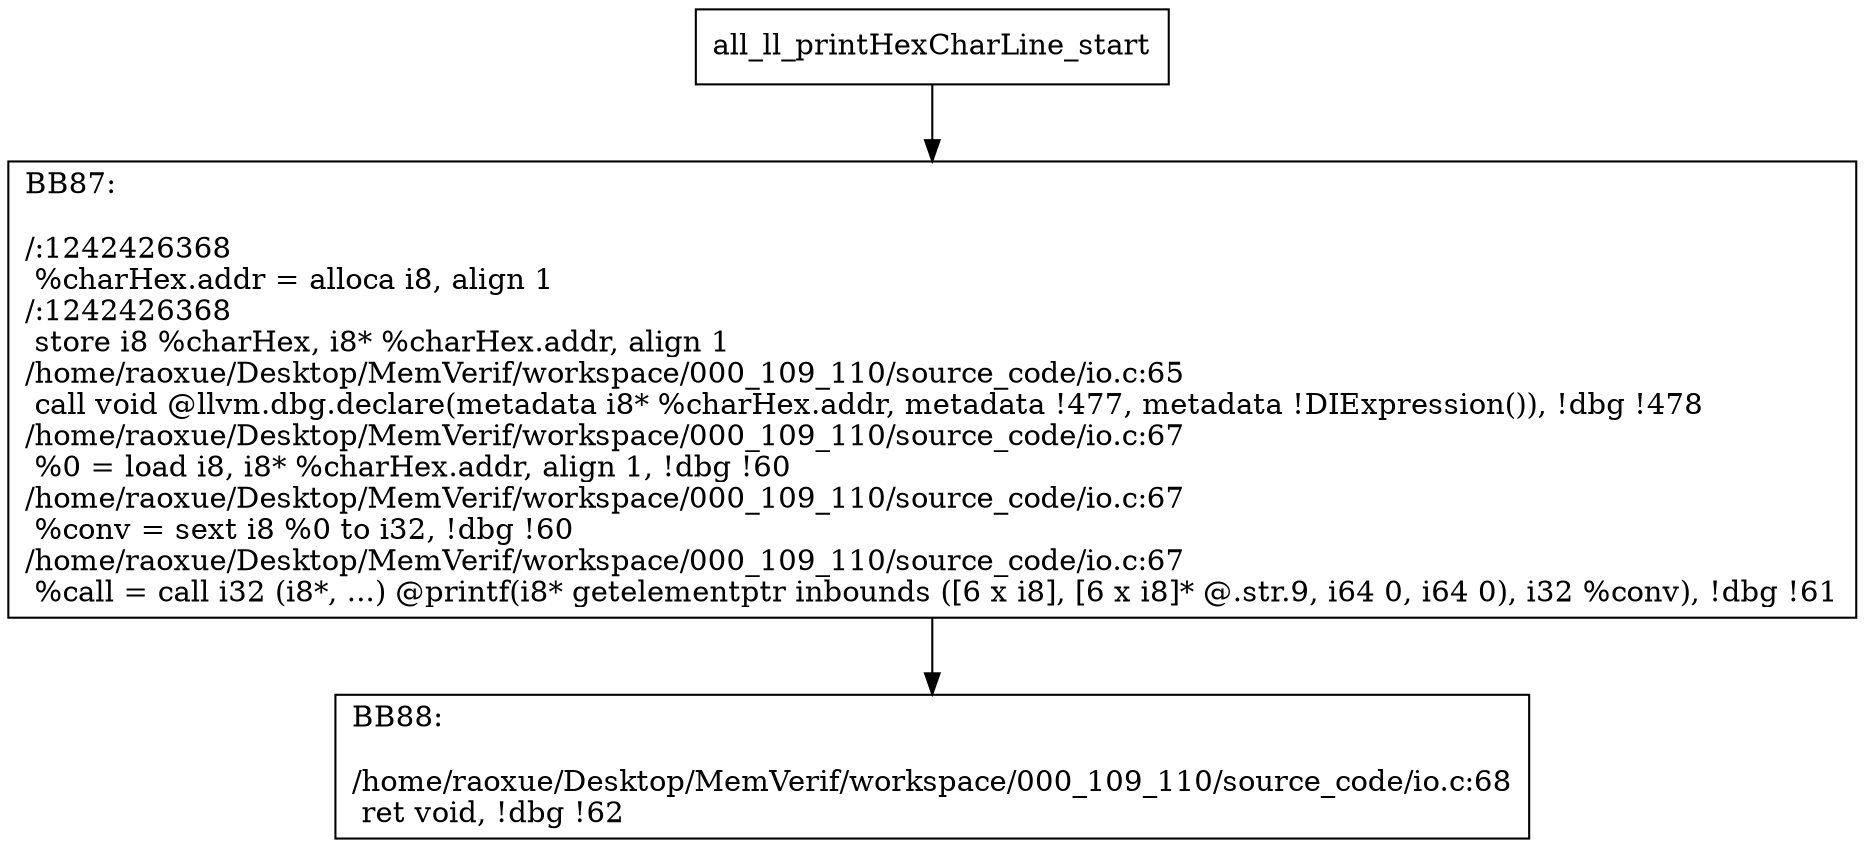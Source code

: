 digraph "CFG for'all_ll_printHexCharLine' function" {
	BBall_ll_printHexCharLine_start[shape=record,label="{all_ll_printHexCharLine_start}"];
	BBall_ll_printHexCharLine_start-> all_ll_printHexCharLineBB87;
	all_ll_printHexCharLineBB87 [shape=record, label="{BB87:\l\l/:1242426368\l
  %charHex.addr = alloca i8, align 1\l
/:1242426368\l
  store i8 %charHex, i8* %charHex.addr, align 1\l
/home/raoxue/Desktop/MemVerif/workspace/000_109_110/source_code/io.c:65\l
  call void @llvm.dbg.declare(metadata i8* %charHex.addr, metadata !477, metadata !DIExpression()), !dbg !478\l
/home/raoxue/Desktop/MemVerif/workspace/000_109_110/source_code/io.c:67\l
  %0 = load i8, i8* %charHex.addr, align 1, !dbg !60\l
/home/raoxue/Desktop/MemVerif/workspace/000_109_110/source_code/io.c:67\l
  %conv = sext i8 %0 to i32, !dbg !60\l
/home/raoxue/Desktop/MemVerif/workspace/000_109_110/source_code/io.c:67\l
  %call = call i32 (i8*, ...) @printf(i8* getelementptr inbounds ([6 x i8], [6 x i8]* @.str.9, i64 0, i64 0), i32 %conv), !dbg !61\l
}"];
	all_ll_printHexCharLineBB87-> all_ll_printHexCharLineBB88;
	all_ll_printHexCharLineBB88 [shape=record, label="{BB88:\l\l/home/raoxue/Desktop/MemVerif/workspace/000_109_110/source_code/io.c:68\l
  ret void, !dbg !62\l
}"];
}
